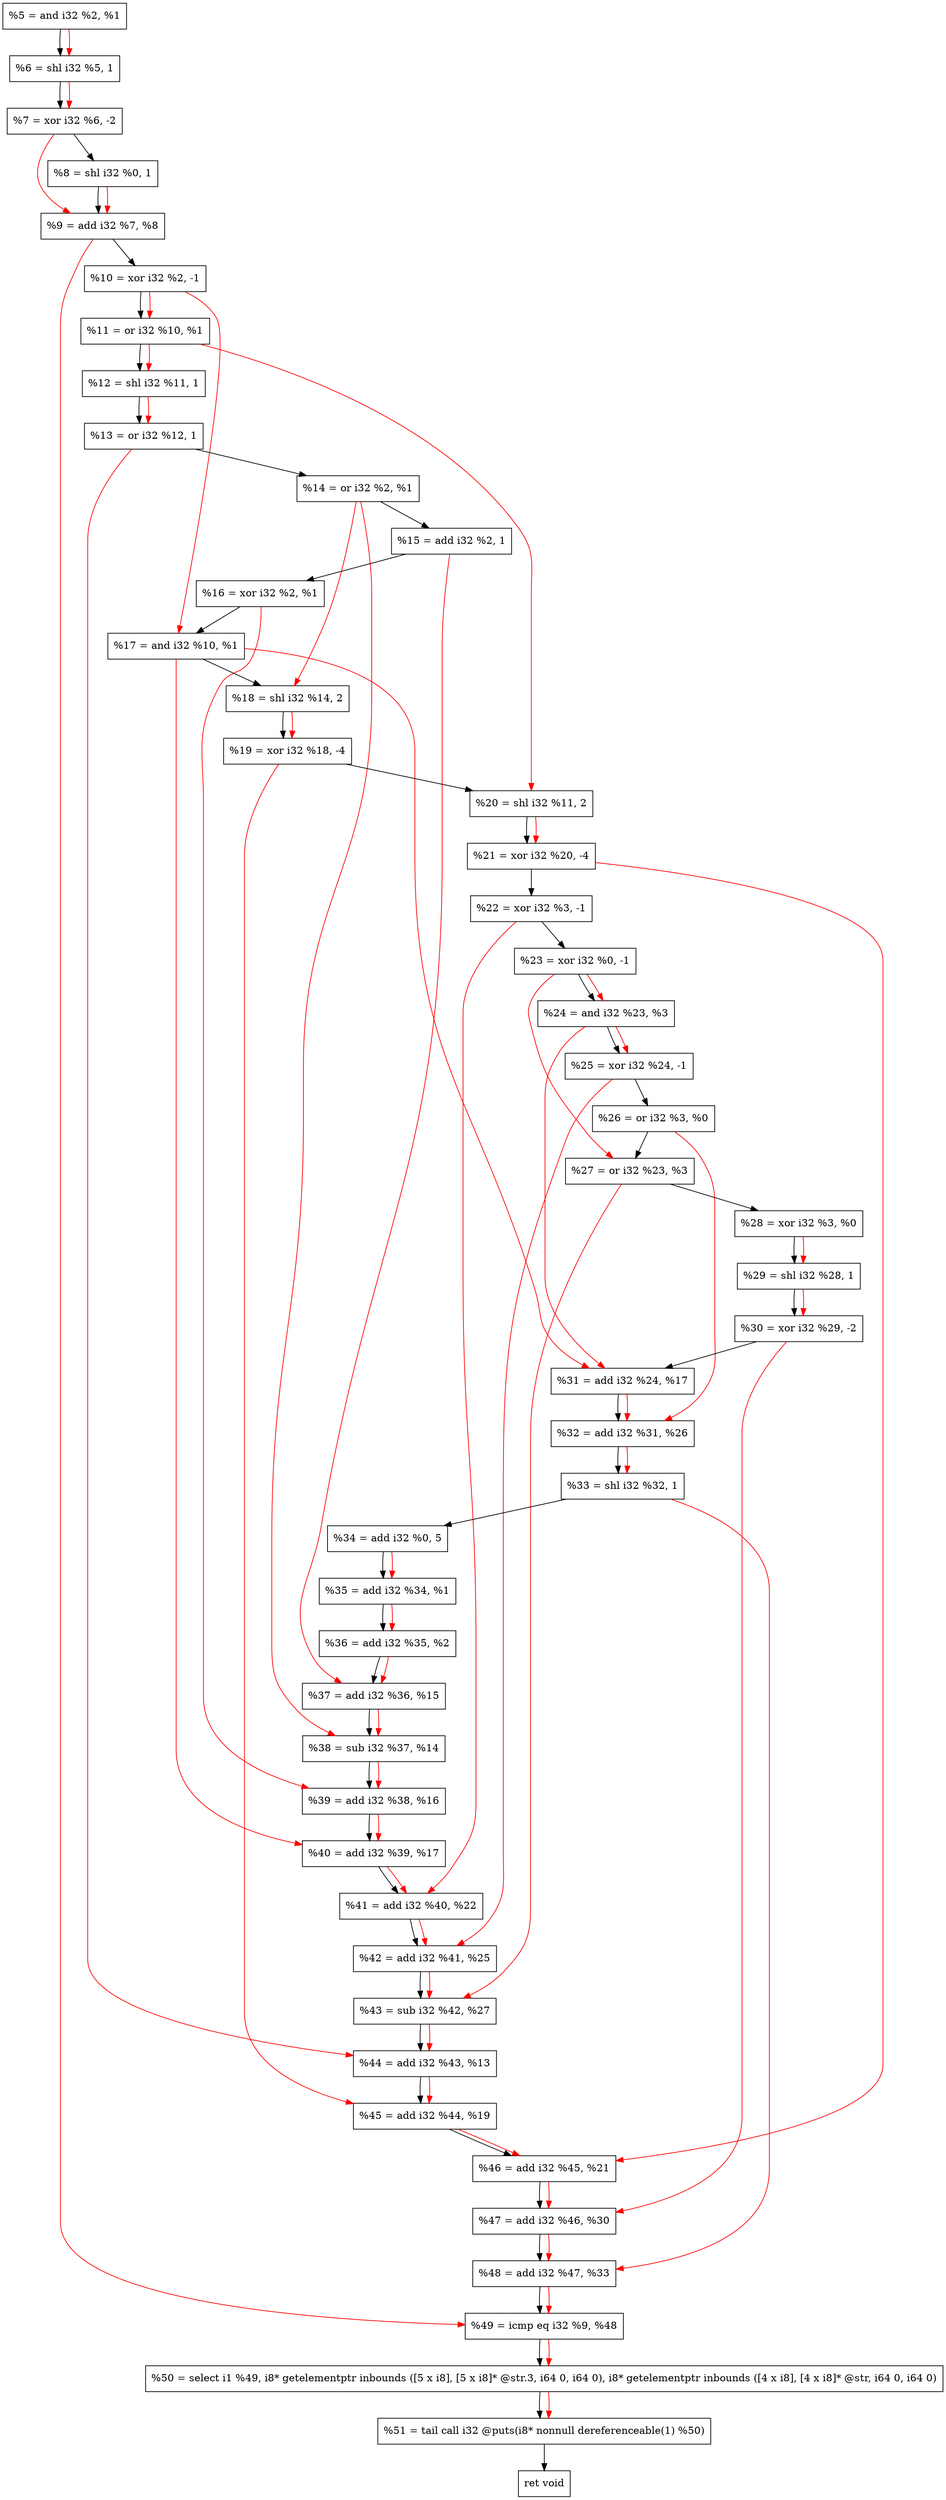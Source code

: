 digraph "DFG for'crackme' function" {
	Node0x18ba710[shape=record, label="  %5 = and i32 %2, %1"];
	Node0x18bad90[shape=record, label="  %6 = shl i32 %5, 1"];
	Node0x18bae30[shape=record, label="  %7 = xor i32 %6, -2"];
	Node0x18baea0[shape=record, label="  %8 = shl i32 %0, 1"];
	Node0x18baf10[shape=record, label="  %9 = add i32 %7, %8"];
	Node0x18bafb0[shape=record, label="  %10 = xor i32 %2, -1"];
	Node0x18bb020[shape=record, label="  %11 = or i32 %10, %1"];
	Node0x18bb090[shape=record, label="  %12 = shl i32 %11, 1"];
	Node0x18bb100[shape=record, label="  %13 = or i32 %12, 1"];
	Node0x18bb170[shape=record, label="  %14 = or i32 %2, %1"];
	Node0x18bb1e0[shape=record, label="  %15 = add i32 %2, 1"];
	Node0x18bb250[shape=record, label="  %16 = xor i32 %2, %1"];
	Node0x18bb2c0[shape=record, label="  %17 = and i32 %10, %1"];
	Node0x18bb360[shape=record, label="  %18 = shl i32 %14, 2"];
	Node0x18bb400[shape=record, label="  %19 = xor i32 %18, -4"];
	Node0x18bb470[shape=record, label="  %20 = shl i32 %11, 2"];
	Node0x18bb4e0[shape=record, label="  %21 = xor i32 %20, -4"];
	Node0x18bb550[shape=record, label="  %22 = xor i32 %3, -1"];
	Node0x18bb5c0[shape=record, label="  %23 = xor i32 %0, -1"];
	Node0x18bb630[shape=record, label="  %24 = and i32 %23, %3"];
	Node0x18bb6a0[shape=record, label="  %25 = xor i32 %24, -1"];
	Node0x18bb710[shape=record, label="  %26 = or i32 %3, %0"];
	Node0x18bb780[shape=record, label="  %27 = or i32 %23, %3"];
	Node0x18bb7f0[shape=record, label="  %28 = xor i32 %3, %0"];
	Node0x18bb860[shape=record, label="  %29 = shl i32 %28, 1"];
	Node0x18bb8d0[shape=record, label="  %30 = xor i32 %29, -2"];
	Node0x18bb940[shape=record, label="  %31 = add i32 %24, %17"];
	Node0x18bb9b0[shape=record, label="  %32 = add i32 %31, %26"];
	Node0x18bbc30[shape=record, label="  %33 = shl i32 %32, 1"];
	Node0x18bbcd0[shape=record, label="  %34 = add i32 %0, 5"];
	Node0x18bbd40[shape=record, label="  %35 = add i32 %34, %1"];
	Node0x18bbdb0[shape=record, label="  %36 = add i32 %35, %2"];
	Node0x18bbe20[shape=record, label="  %37 = add i32 %36, %15"];
	Node0x18bbe90[shape=record, label="  %38 = sub i32 %37, %14"];
	Node0x18bbf00[shape=record, label="  %39 = add i32 %38, %16"];
	Node0x18bbf70[shape=record, label="  %40 = add i32 %39, %17"];
	Node0x18bbfe0[shape=record, label="  %41 = add i32 %40, %22"];
	Node0x18bc050[shape=record, label="  %42 = add i32 %41, %25"];
	Node0x18bc0c0[shape=record, label="  %43 = sub i32 %42, %27"];
	Node0x18bc130[shape=record, label="  %44 = add i32 %43, %13"];
	Node0x18bc1a0[shape=record, label="  %45 = add i32 %44, %19"];
	Node0x18bc210[shape=record, label="  %46 = add i32 %45, %21"];
	Node0x18bc280[shape=record, label="  %47 = add i32 %46, %30"];
	Node0x18bc2f0[shape=record, label="  %48 = add i32 %47, %33"];
	Node0x18bc360[shape=record, label="  %49 = icmp eq i32 %9, %48"];
	Node0x185b268[shape=record, label="  %50 = select i1 %49, i8* getelementptr inbounds ([5 x i8], [5 x i8]* @str.3, i64 0, i64 0), i8* getelementptr inbounds ([4 x i8], [4 x i8]* @str, i64 0, i64 0)"];
	Node0x18bc800[shape=record, label="  %51 = tail call i32 @puts(i8* nonnull dereferenceable(1) %50)"];
	Node0x18bc850[shape=record, label="  ret void"];
	Node0x18ba710 -> Node0x18bad90;
	Node0x18bad90 -> Node0x18bae30;
	Node0x18bae30 -> Node0x18baea0;
	Node0x18baea0 -> Node0x18baf10;
	Node0x18baf10 -> Node0x18bafb0;
	Node0x18bafb0 -> Node0x18bb020;
	Node0x18bb020 -> Node0x18bb090;
	Node0x18bb090 -> Node0x18bb100;
	Node0x18bb100 -> Node0x18bb170;
	Node0x18bb170 -> Node0x18bb1e0;
	Node0x18bb1e0 -> Node0x18bb250;
	Node0x18bb250 -> Node0x18bb2c0;
	Node0x18bb2c0 -> Node0x18bb360;
	Node0x18bb360 -> Node0x18bb400;
	Node0x18bb400 -> Node0x18bb470;
	Node0x18bb470 -> Node0x18bb4e0;
	Node0x18bb4e0 -> Node0x18bb550;
	Node0x18bb550 -> Node0x18bb5c0;
	Node0x18bb5c0 -> Node0x18bb630;
	Node0x18bb630 -> Node0x18bb6a0;
	Node0x18bb6a0 -> Node0x18bb710;
	Node0x18bb710 -> Node0x18bb780;
	Node0x18bb780 -> Node0x18bb7f0;
	Node0x18bb7f0 -> Node0x18bb860;
	Node0x18bb860 -> Node0x18bb8d0;
	Node0x18bb8d0 -> Node0x18bb940;
	Node0x18bb940 -> Node0x18bb9b0;
	Node0x18bb9b0 -> Node0x18bbc30;
	Node0x18bbc30 -> Node0x18bbcd0;
	Node0x18bbcd0 -> Node0x18bbd40;
	Node0x18bbd40 -> Node0x18bbdb0;
	Node0x18bbdb0 -> Node0x18bbe20;
	Node0x18bbe20 -> Node0x18bbe90;
	Node0x18bbe90 -> Node0x18bbf00;
	Node0x18bbf00 -> Node0x18bbf70;
	Node0x18bbf70 -> Node0x18bbfe0;
	Node0x18bbfe0 -> Node0x18bc050;
	Node0x18bc050 -> Node0x18bc0c0;
	Node0x18bc0c0 -> Node0x18bc130;
	Node0x18bc130 -> Node0x18bc1a0;
	Node0x18bc1a0 -> Node0x18bc210;
	Node0x18bc210 -> Node0x18bc280;
	Node0x18bc280 -> Node0x18bc2f0;
	Node0x18bc2f0 -> Node0x18bc360;
	Node0x18bc360 -> Node0x185b268;
	Node0x185b268 -> Node0x18bc800;
	Node0x18bc800 -> Node0x18bc850;
edge [color=red]
	Node0x18ba710 -> Node0x18bad90;
	Node0x18bad90 -> Node0x18bae30;
	Node0x18bae30 -> Node0x18baf10;
	Node0x18baea0 -> Node0x18baf10;
	Node0x18bafb0 -> Node0x18bb020;
	Node0x18bb020 -> Node0x18bb090;
	Node0x18bb090 -> Node0x18bb100;
	Node0x18bafb0 -> Node0x18bb2c0;
	Node0x18bb170 -> Node0x18bb360;
	Node0x18bb360 -> Node0x18bb400;
	Node0x18bb020 -> Node0x18bb470;
	Node0x18bb470 -> Node0x18bb4e0;
	Node0x18bb5c0 -> Node0x18bb630;
	Node0x18bb630 -> Node0x18bb6a0;
	Node0x18bb5c0 -> Node0x18bb780;
	Node0x18bb7f0 -> Node0x18bb860;
	Node0x18bb860 -> Node0x18bb8d0;
	Node0x18bb630 -> Node0x18bb940;
	Node0x18bb2c0 -> Node0x18bb940;
	Node0x18bb940 -> Node0x18bb9b0;
	Node0x18bb710 -> Node0x18bb9b0;
	Node0x18bb9b0 -> Node0x18bbc30;
	Node0x18bbcd0 -> Node0x18bbd40;
	Node0x18bbd40 -> Node0x18bbdb0;
	Node0x18bbdb0 -> Node0x18bbe20;
	Node0x18bb1e0 -> Node0x18bbe20;
	Node0x18bbe20 -> Node0x18bbe90;
	Node0x18bb170 -> Node0x18bbe90;
	Node0x18bbe90 -> Node0x18bbf00;
	Node0x18bb250 -> Node0x18bbf00;
	Node0x18bbf00 -> Node0x18bbf70;
	Node0x18bb2c0 -> Node0x18bbf70;
	Node0x18bbf70 -> Node0x18bbfe0;
	Node0x18bb550 -> Node0x18bbfe0;
	Node0x18bbfe0 -> Node0x18bc050;
	Node0x18bb6a0 -> Node0x18bc050;
	Node0x18bc050 -> Node0x18bc0c0;
	Node0x18bb780 -> Node0x18bc0c0;
	Node0x18bc0c0 -> Node0x18bc130;
	Node0x18bb100 -> Node0x18bc130;
	Node0x18bc130 -> Node0x18bc1a0;
	Node0x18bb400 -> Node0x18bc1a0;
	Node0x18bc1a0 -> Node0x18bc210;
	Node0x18bb4e0 -> Node0x18bc210;
	Node0x18bc210 -> Node0x18bc280;
	Node0x18bb8d0 -> Node0x18bc280;
	Node0x18bc280 -> Node0x18bc2f0;
	Node0x18bbc30 -> Node0x18bc2f0;
	Node0x18baf10 -> Node0x18bc360;
	Node0x18bc2f0 -> Node0x18bc360;
	Node0x18bc360 -> Node0x185b268;
	Node0x185b268 -> Node0x18bc800;
}
